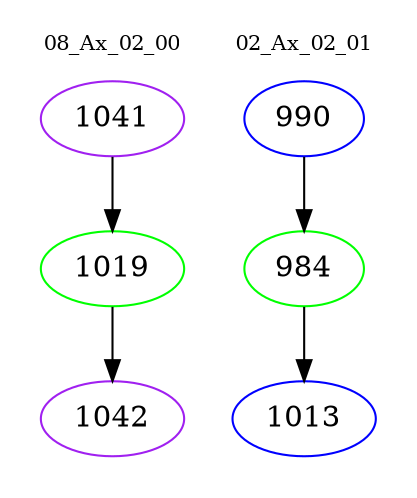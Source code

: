 digraph{
subgraph cluster_0 {
color = white
label = "08_Ax_02_00";
fontsize=10;
T0_1041 [label="1041", color="purple"]
T0_1041 -> T0_1019 [color="black"]
T0_1019 [label="1019", color="green"]
T0_1019 -> T0_1042 [color="black"]
T0_1042 [label="1042", color="purple"]
}
subgraph cluster_1 {
color = white
label = "02_Ax_02_01";
fontsize=10;
T1_990 [label="990", color="blue"]
T1_990 -> T1_984 [color="black"]
T1_984 [label="984", color="green"]
T1_984 -> T1_1013 [color="black"]
T1_1013 [label="1013", color="blue"]
}
}
